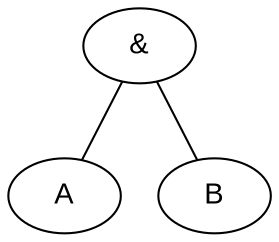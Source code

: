 graph logic {
node [ fontname = "Arial" ]
node1 [ label = "&" ]
node1 -- node2
node2 [ label = "A" ]
node1 -- node3
node3 [ label = "B" ]
}
